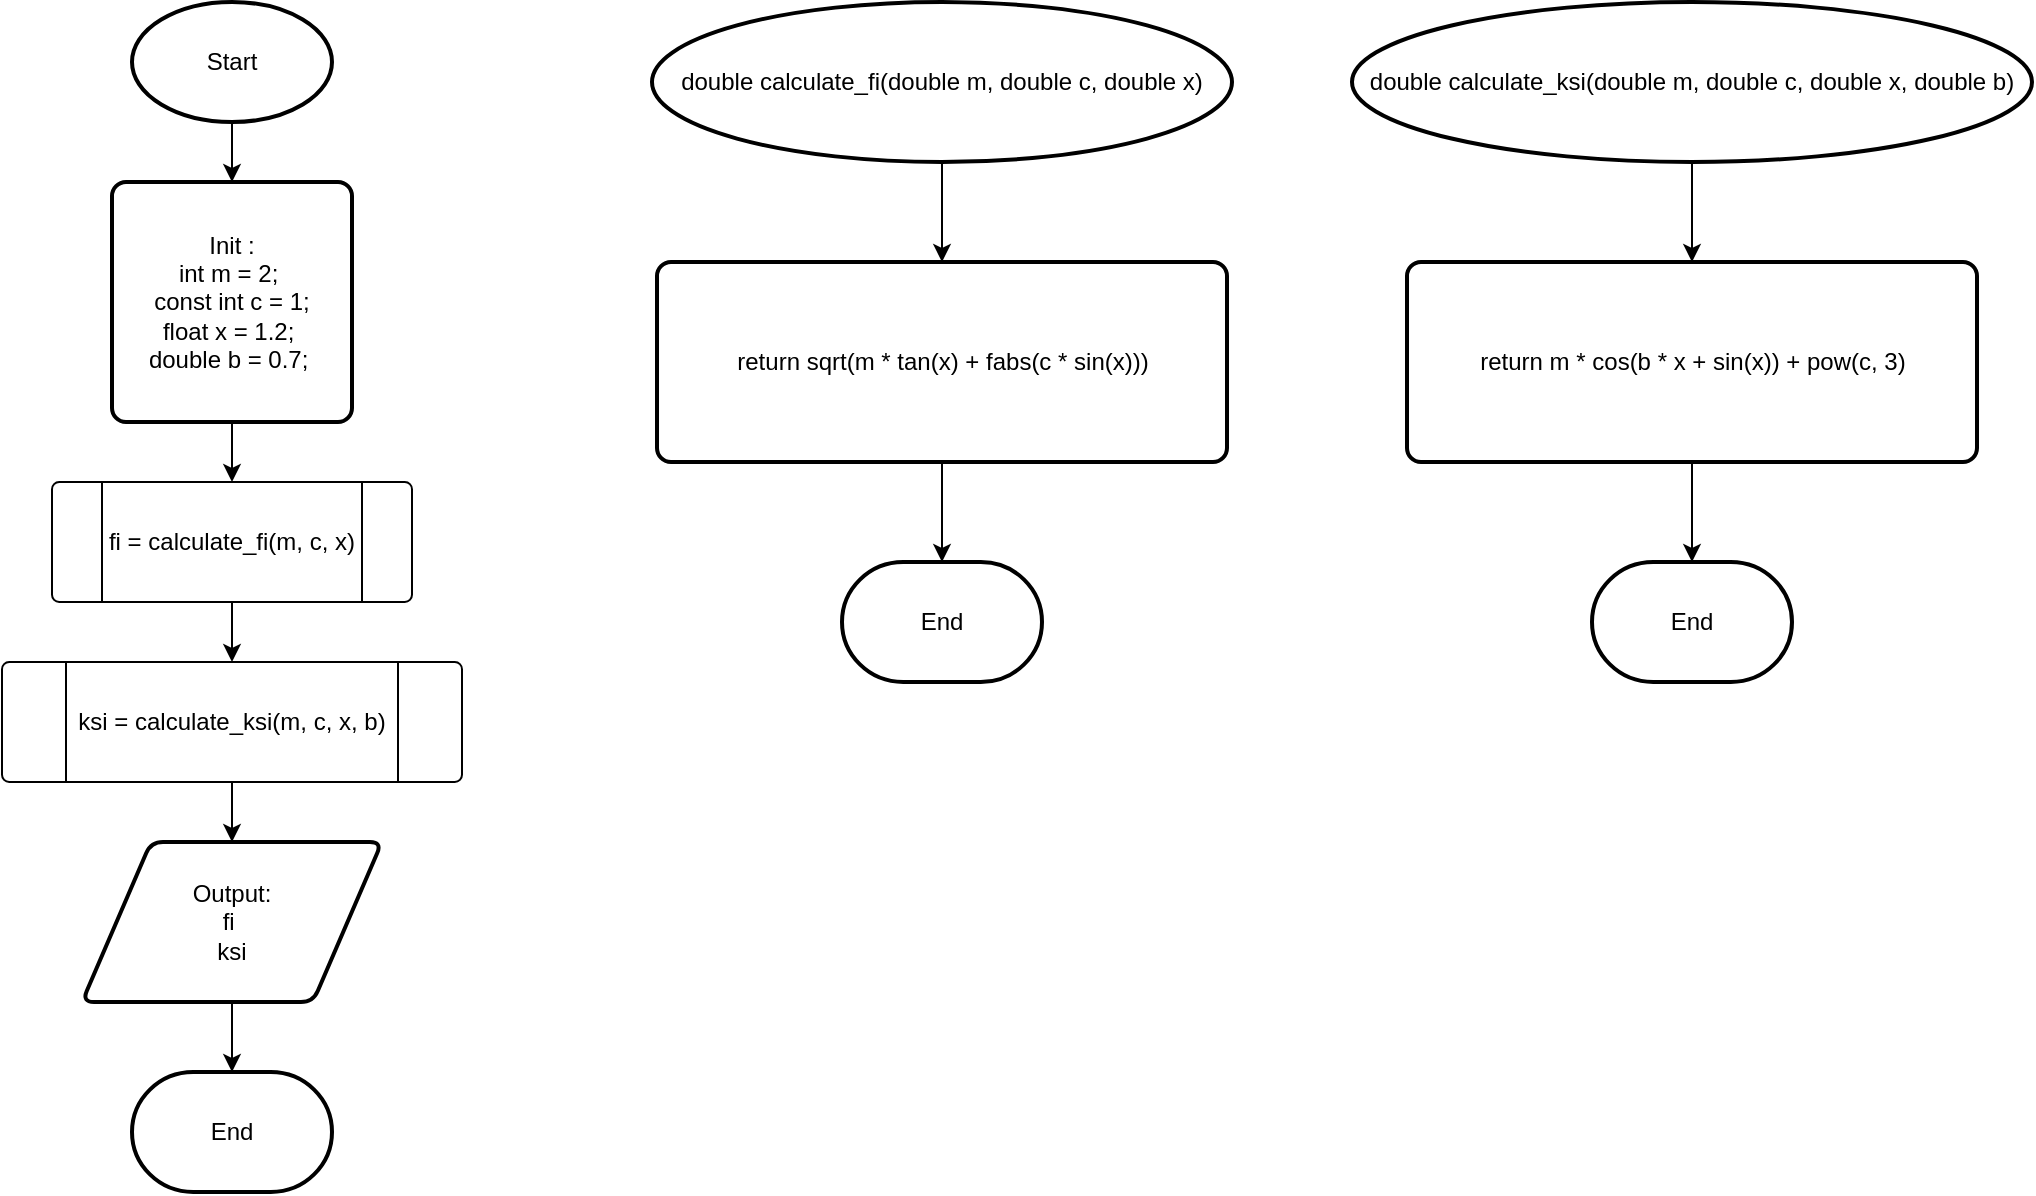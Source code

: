 <mxfile version="22.1.2" type="device">
  <diagram id="C5RBs43oDa-KdzZeNtuy" name="Page-1">
    <mxGraphModel dx="1494" dy="957" grid="1" gridSize="10" guides="1" tooltips="1" connect="1" arrows="1" fold="1" page="1" pageScale="1" pageWidth="827" pageHeight="1169" math="0" shadow="0">
      <root>
        <mxCell id="WIyWlLk6GJQsqaUBKTNV-0" />
        <mxCell id="WIyWlLk6GJQsqaUBKTNV-1" parent="WIyWlLk6GJQsqaUBKTNV-0" />
        <mxCell id="WHLf-El1DBxyO0GfEidy-2" style="edgeStyle=orthogonalEdgeStyle;rounded=0;orthogonalLoop=1;jettySize=auto;html=1;exitX=0.5;exitY=1;exitDx=0;exitDy=0;exitPerimeter=0;entryX=0.5;entryY=0;entryDx=0;entryDy=0;" edge="1" parent="WIyWlLk6GJQsqaUBKTNV-1" source="WHLf-El1DBxyO0GfEidy-0" target="WHLf-El1DBxyO0GfEidy-1">
          <mxGeometry relative="1" as="geometry" />
        </mxCell>
        <mxCell id="WHLf-El1DBxyO0GfEidy-0" value="Start" style="strokeWidth=2;html=1;shape=mxgraph.flowchart.start_1;whiteSpace=wrap;" vertex="1" parent="WIyWlLk6GJQsqaUBKTNV-1">
          <mxGeometry x="110" y="20" width="100" height="60" as="geometry" />
        </mxCell>
        <mxCell id="WHLf-El1DBxyO0GfEidy-6" style="edgeStyle=orthogonalEdgeStyle;rounded=0;orthogonalLoop=1;jettySize=auto;html=1;exitX=0.5;exitY=1;exitDx=0;exitDy=0;entryX=0.5;entryY=0;entryDx=0;entryDy=0;" edge="1" parent="WIyWlLk6GJQsqaUBKTNV-1" source="WHLf-El1DBxyO0GfEidy-1" target="WHLf-El1DBxyO0GfEidy-3">
          <mxGeometry relative="1" as="geometry" />
        </mxCell>
        <mxCell id="WHLf-El1DBxyO0GfEidy-1" value="&lt;div&gt;Init :&lt;br&gt;int m = 2;&amp;nbsp;&lt;/div&gt;&lt;div&gt;const int c = 1;&lt;/div&gt;&lt;div&gt;float x = 1.2;&amp;nbsp;&lt;/div&gt;&lt;div&gt;double b = 0.7;&amp;nbsp;&lt;/div&gt;" style="rounded=1;whiteSpace=wrap;html=1;absoluteArcSize=1;arcSize=14;strokeWidth=2;" vertex="1" parent="WIyWlLk6GJQsqaUBKTNV-1">
          <mxGeometry x="100" y="110" width="120" height="120" as="geometry" />
        </mxCell>
        <mxCell id="WHLf-El1DBxyO0GfEidy-8" style="edgeStyle=orthogonalEdgeStyle;rounded=0;orthogonalLoop=1;jettySize=auto;html=1;exitX=0.5;exitY=1;exitDx=0;exitDy=0;entryX=0.5;entryY=0;entryDx=0;entryDy=0;" edge="1" parent="WIyWlLk6GJQsqaUBKTNV-1" source="WHLf-El1DBxyO0GfEidy-3" target="WHLf-El1DBxyO0GfEidy-7">
          <mxGeometry relative="1" as="geometry" />
        </mxCell>
        <mxCell id="WHLf-El1DBxyO0GfEidy-3" value="fi = calculate_fi(m, c, x)" style="verticalLabelPosition=middle;verticalAlign=middle;html=1;shape=process;whiteSpace=wrap;rounded=1;size=0.14;arcSize=6;labelPosition=center;align=center;" vertex="1" parent="WIyWlLk6GJQsqaUBKTNV-1">
          <mxGeometry x="70" y="260" width="180" height="60" as="geometry" />
        </mxCell>
        <mxCell id="WHLf-El1DBxyO0GfEidy-10" style="edgeStyle=orthogonalEdgeStyle;rounded=0;orthogonalLoop=1;jettySize=auto;html=1;exitX=0.5;exitY=1;exitDx=0;exitDy=0;entryX=0.5;entryY=0;entryDx=0;entryDy=0;" edge="1" parent="WIyWlLk6GJQsqaUBKTNV-1" source="WHLf-El1DBxyO0GfEidy-7" target="WHLf-El1DBxyO0GfEidy-9">
          <mxGeometry relative="1" as="geometry" />
        </mxCell>
        <mxCell id="WHLf-El1DBxyO0GfEidy-7" value="ksi = calculate_ksi(m, c, x, b)" style="verticalLabelPosition=middle;verticalAlign=middle;html=1;shape=process;whiteSpace=wrap;rounded=1;size=0.14;arcSize=6;labelPosition=center;align=center;" vertex="1" parent="WIyWlLk6GJQsqaUBKTNV-1">
          <mxGeometry x="45" y="350" width="230" height="60" as="geometry" />
        </mxCell>
        <mxCell id="WHLf-El1DBxyO0GfEidy-9" value="Output:&lt;br&gt;&lt;div&gt;fi&amp;nbsp;&lt;/div&gt;&lt;div&gt;ksi&lt;/div&gt;" style="shape=parallelogram;html=1;strokeWidth=2;perimeter=parallelogramPerimeter;whiteSpace=wrap;rounded=1;arcSize=12;size=0.23;" vertex="1" parent="WIyWlLk6GJQsqaUBKTNV-1">
          <mxGeometry x="85" y="440" width="150" height="80" as="geometry" />
        </mxCell>
        <mxCell id="WHLf-El1DBxyO0GfEidy-17" style="edgeStyle=orthogonalEdgeStyle;rounded=0;orthogonalLoop=1;jettySize=auto;html=1;exitX=0.5;exitY=1;exitDx=0;exitDy=0;exitPerimeter=0;entryX=0.5;entryY=0;entryDx=0;entryDy=0;" edge="1" parent="WIyWlLk6GJQsqaUBKTNV-1" source="WHLf-El1DBxyO0GfEidy-11" target="WHLf-El1DBxyO0GfEidy-16">
          <mxGeometry relative="1" as="geometry" />
        </mxCell>
        <mxCell id="WHLf-El1DBxyO0GfEidy-11" value="double calculate_fi(double m, double c, double x)" style="strokeWidth=2;html=1;shape=mxgraph.flowchart.start_1;whiteSpace=wrap;" vertex="1" parent="WIyWlLk6GJQsqaUBKTNV-1">
          <mxGeometry x="370" y="20" width="290" height="80" as="geometry" />
        </mxCell>
        <mxCell id="WHLf-El1DBxyO0GfEidy-14" value="End" style="strokeWidth=2;html=1;shape=mxgraph.flowchart.terminator;whiteSpace=wrap;" vertex="1" parent="WIyWlLk6GJQsqaUBKTNV-1">
          <mxGeometry x="110" y="555" width="100" height="60" as="geometry" />
        </mxCell>
        <mxCell id="WHLf-El1DBxyO0GfEidy-15" style="edgeStyle=orthogonalEdgeStyle;rounded=0;orthogonalLoop=1;jettySize=auto;html=1;exitX=0.5;exitY=1;exitDx=0;exitDy=0;entryX=0.5;entryY=0;entryDx=0;entryDy=0;entryPerimeter=0;" edge="1" parent="WIyWlLk6GJQsqaUBKTNV-1" source="WHLf-El1DBxyO0GfEidy-9" target="WHLf-El1DBxyO0GfEidy-14">
          <mxGeometry relative="1" as="geometry" />
        </mxCell>
        <mxCell id="WHLf-El1DBxyO0GfEidy-16" value="return sqrt(m * tan(x) + fabs(c * sin(x)))" style="rounded=1;whiteSpace=wrap;html=1;absoluteArcSize=1;arcSize=14;strokeWidth=2;" vertex="1" parent="WIyWlLk6GJQsqaUBKTNV-1">
          <mxGeometry x="372.5" y="150" width="285" height="100" as="geometry" />
        </mxCell>
        <mxCell id="WHLf-El1DBxyO0GfEidy-20" value="End" style="strokeWidth=2;html=1;shape=mxgraph.flowchart.terminator;whiteSpace=wrap;" vertex="1" parent="WIyWlLk6GJQsqaUBKTNV-1">
          <mxGeometry x="465" y="300" width="100" height="60" as="geometry" />
        </mxCell>
        <mxCell id="WHLf-El1DBxyO0GfEidy-21" style="edgeStyle=orthogonalEdgeStyle;rounded=0;orthogonalLoop=1;jettySize=auto;html=1;exitX=0.5;exitY=1;exitDx=0;exitDy=0;entryX=0.5;entryY=0;entryDx=0;entryDy=0;entryPerimeter=0;" edge="1" parent="WIyWlLk6GJQsqaUBKTNV-1" source="WHLf-El1DBxyO0GfEidy-16" target="WHLf-El1DBxyO0GfEidy-20">
          <mxGeometry relative="1" as="geometry" />
        </mxCell>
        <mxCell id="WHLf-El1DBxyO0GfEidy-22" style="edgeStyle=orthogonalEdgeStyle;rounded=0;orthogonalLoop=1;jettySize=auto;html=1;exitX=0.5;exitY=1;exitDx=0;exitDy=0;exitPerimeter=0;entryX=0.5;entryY=0;entryDx=0;entryDy=0;" edge="1" parent="WIyWlLk6GJQsqaUBKTNV-1" source="WHLf-El1DBxyO0GfEidy-23" target="WHLf-El1DBxyO0GfEidy-24">
          <mxGeometry relative="1" as="geometry" />
        </mxCell>
        <mxCell id="WHLf-El1DBxyO0GfEidy-23" value="double calculate_ksi(double m, double c, double x, double b)" style="strokeWidth=2;html=1;shape=mxgraph.flowchart.start_1;whiteSpace=wrap;" vertex="1" parent="WIyWlLk6GJQsqaUBKTNV-1">
          <mxGeometry x="720" y="20" width="340" height="80" as="geometry" />
        </mxCell>
        <mxCell id="WHLf-El1DBxyO0GfEidy-24" value="return m * cos(b * x + sin(x)) + pow(c, 3)" style="rounded=1;whiteSpace=wrap;html=1;absoluteArcSize=1;arcSize=14;strokeWidth=2;" vertex="1" parent="WIyWlLk6GJQsqaUBKTNV-1">
          <mxGeometry x="747.5" y="150" width="285" height="100" as="geometry" />
        </mxCell>
        <mxCell id="WHLf-El1DBxyO0GfEidy-25" value="End" style="strokeWidth=2;html=1;shape=mxgraph.flowchart.terminator;whiteSpace=wrap;" vertex="1" parent="WIyWlLk6GJQsqaUBKTNV-1">
          <mxGeometry x="840" y="300" width="100" height="60" as="geometry" />
        </mxCell>
        <mxCell id="WHLf-El1DBxyO0GfEidy-26" style="edgeStyle=orthogonalEdgeStyle;rounded=0;orthogonalLoop=1;jettySize=auto;html=1;exitX=0.5;exitY=1;exitDx=0;exitDy=0;entryX=0.5;entryY=0;entryDx=0;entryDy=0;entryPerimeter=0;" edge="1" parent="WIyWlLk6GJQsqaUBKTNV-1" source="WHLf-El1DBxyO0GfEidy-24" target="WHLf-El1DBxyO0GfEidy-25">
          <mxGeometry relative="1" as="geometry" />
        </mxCell>
      </root>
    </mxGraphModel>
  </diagram>
</mxfile>
